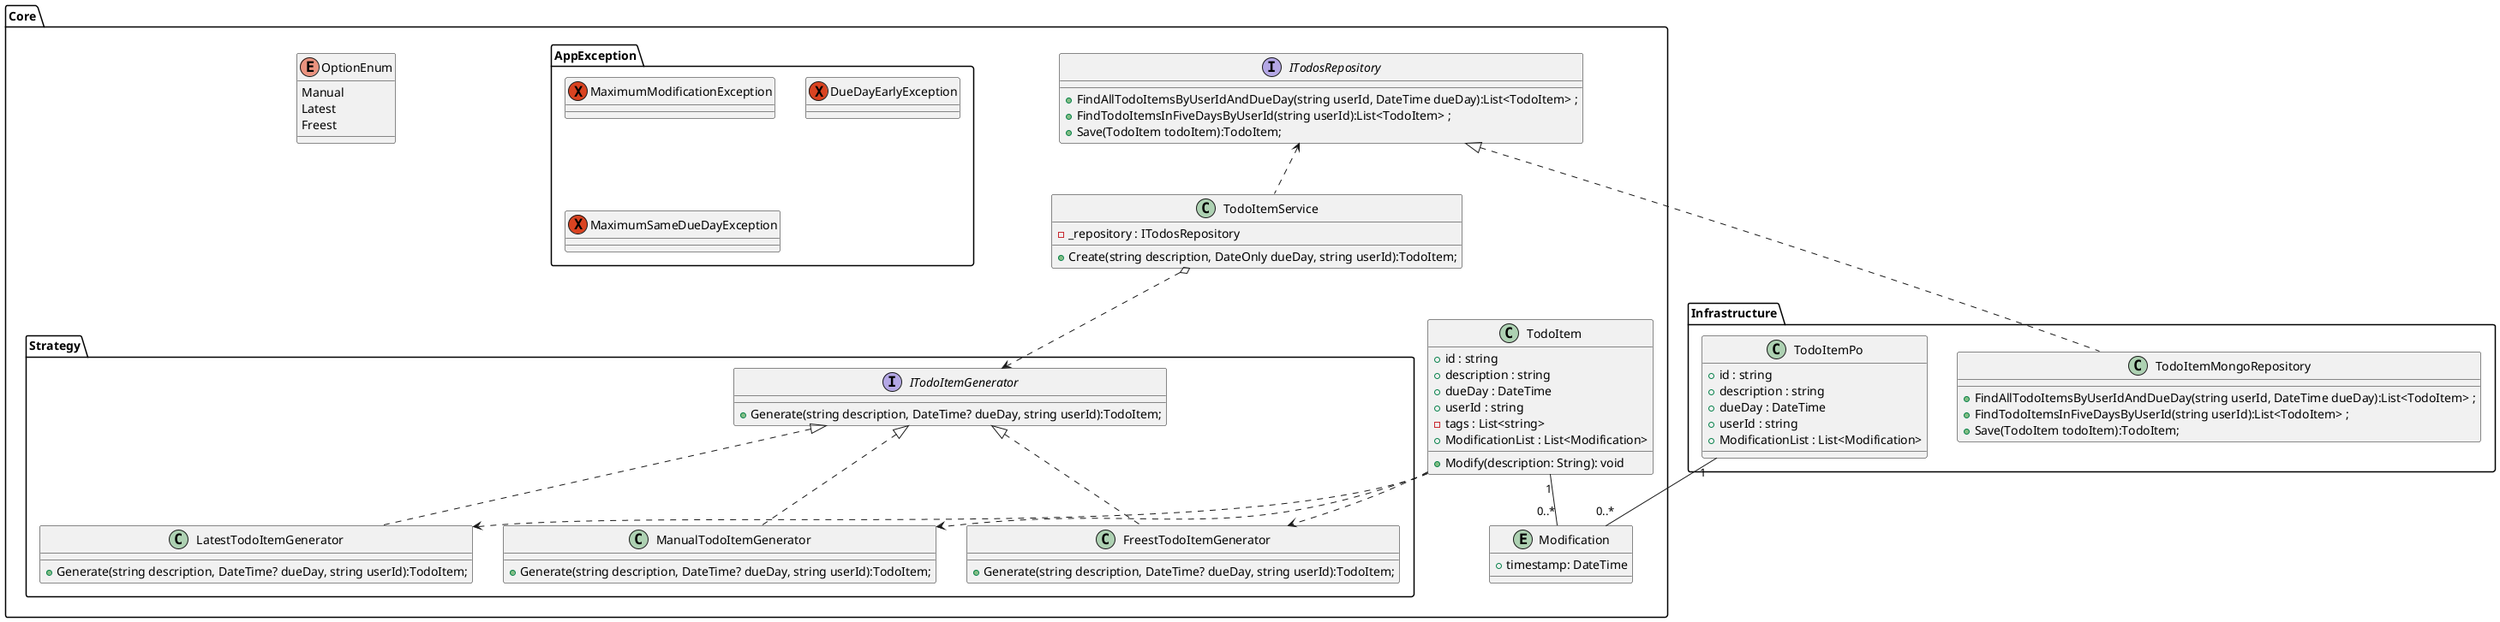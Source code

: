 @startuml
package Core <<Folder>> {
 
    class TodoItem {
        + id : string
        + description : string
        + dueDay : DateTime
        + userId : string
        - tags : List<string>
        + ModificationList : List<Modification> 
        + Modify(description: String): void
    }
    
    entity Modification{
        + timestamp: DateTime
    }
    
    interface ITodosRepository
    {
         + FindAllTodoItemsByUserIdAndDueDay(string userId, DateTime dueDay):List<TodoItem> ;
         + FindTodoItemsInFiveDaysByUserId(string userId):List<TodoItem> ;
         + Save(TodoItem todoItem):TodoItem;
    }
    
    class TodoItemService
    {
        - _repository : ITodosRepository
        + Create(string description, DateOnly dueDay, string userId):TodoItem;
    }
    enum OptionEnum
    {
        Manual
        Latest
        Freest
    }
    package AppException <<Folder>>
    {
        exception MaximumModificationException
        exception DueDayEarlyException
        exception MaximumSameDueDayException
    }
        package Strategy <<Folder>>
        {
            interface ITodoItemGenerator{
                 + Generate(string description, DateTime? dueDay, string userId):TodoItem;
            }
            class FreestTodoItemGenerator implements ITodoItemGenerator{
                 + Generate(string description, DateTime? dueDay, string userId):TodoItem;
            }
            class LatestTodoItemGenerator implements ITodoItemGenerator{
                 + Generate(string description, DateTime? dueDay, string userId):TodoItem;
            }
            class ManualTodoItemGenerator implements ITodoItemGenerator{
                 + Generate(string description, DateTime? dueDay, string userId):TodoItem;
            }
    
        }
}
package Infrastructure <<Folder>> {

    class TodoItemMongoRepository implements Core.ITodosRepository{
         + FindAllTodoItemsByUserIdAndDueDay(string userId, DateTime dueDay):List<TodoItem> ;
         + FindTodoItemsInFiveDaysByUserId(string userId):List<TodoItem> ;
         + Save(TodoItem todoItem):TodoItem;
    }
    
    class TodoItemPo
    {
        + id : string
        + description : string
        + dueDay : DateTime
        + userId : string
        + ModificationList : List<Modification> 
    }

}


TodoItem "1" -- "0..*" Modification
TodoItem ..> FreestTodoItemGenerator
TodoItem ..> LatestTodoItemGenerator
TodoItem ..> ManualTodoItemGenerator
TodoItemService o..> ITodoItemGenerator
TodoItemPo "1" -- "0..*" Modification

ITodosRepository <.. TodoItemService
@enduml